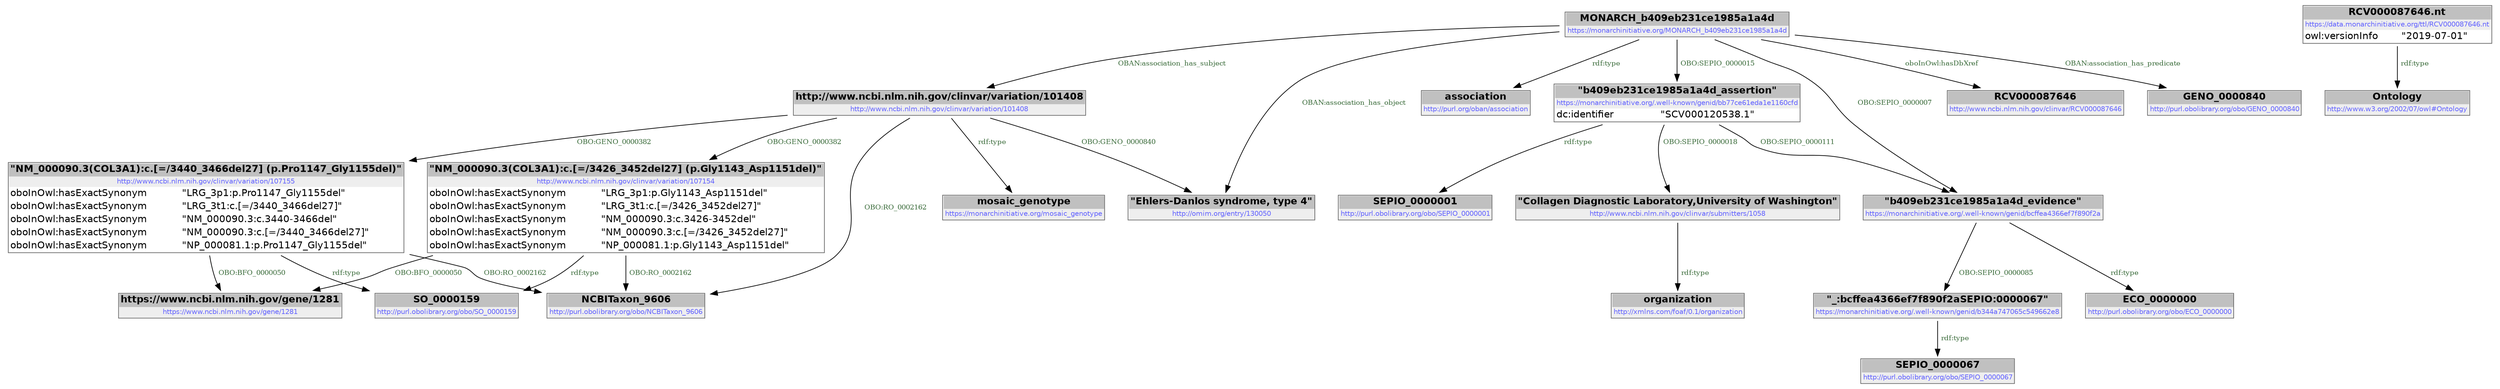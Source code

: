 digraph { 
 node [ fontname="DejaVu Sans" ] ; 
	node0 -> node1 [ color=BLACK, label=< <font point-size='10' color='#336633'>OBO:BFO_0000050</font> > ] ;
	node2 -> node3 [ color=BLACK, label=< <font point-size='10' color='#336633'>rdf:type</font> > ] ;
	node4 -> node5 [ color=BLACK, label=< <font point-size='10' color='#336633'>rdf:type</font> > ] ;
	node6 -> node7 [ color=BLACK, label=< <font point-size='10' color='#336633'>rdf:type</font> > ] ;
	node8 -> node9 [ color=BLACK, label=< <font point-size='10' color='#336633'>OBO:RO_0002162</font> > ] ;
	node10 -> node11 [ color=BLACK, label=< <font point-size='10' color='#336633'>rdf:type</font> > ] ;
	node2 -> node10 [ color=BLACK, label=< <font point-size='10' color='#336633'>OBO:SEPIO_0000015</font> > ] ;
	node2 -> node6 [ color=BLACK, label=< <font point-size='10' color='#336633'>OBAN:association_has_subject</font> > ] ;
	node0 -> node14 [ color=BLACK, label=< <font point-size='10' color='#336633'>rdf:type</font> > ] ;
	node10 -> node15 [ color=BLACK, label=< <font point-size='10' color='#336633'>OBO:SEPIO_0000111</font> > ] ;
	node8 -> node14 [ color=BLACK, label=< <font point-size='10' color='#336633'>rdf:type</font> > ] ;
	node8 -> node1 [ color=BLACK, label=< <font point-size='10' color='#336633'>OBO:BFO_0000050</font> > ] ;
	node2 -> node12 [ color=BLACK, label=< <font point-size='10' color='#336633'>OBAN:association_has_object</font> > ] ;
	node6 -> node12 [ color=BLACK, label=< <font point-size='10' color='#336633'>OBO:GENO_0000840</font> > ] ;
	node2 -> node16 [ color=BLACK, label=< <font point-size='10' color='#336633'>oboInOwl:hasDbXref</font> > ] ;
	node17 -> node18 [ color=BLACK, label=< <font point-size='10' color='#336633'>rdf:type</font> > ] ;
	node13 -> node19 [ color=BLACK, label=< <font point-size='10' color='#336633'>rdf:type</font> > ] ;
	node6 -> node0 [ color=BLACK, label=< <font point-size='10' color='#336633'>OBO:GENO_0000382</font> > ] ;
	node6 -> node8 [ color=BLACK, label=< <font point-size='10' color='#336633'>OBO:GENO_0000382</font> > ] ;
	node6 -> node9 [ color=BLACK, label=< <font point-size='10' color='#336633'>OBO:RO_0002162</font> > ] ;
	node0 -> node9 [ color=BLACK, label=< <font point-size='10' color='#336633'>OBO:RO_0002162</font> > ] ;
	node15 -> node17 [ color=BLACK, label=< <font point-size='10' color='#336633'>OBO:SEPIO_0000085</font> > ] ;
	node10 -> node4 [ color=BLACK, label=< <font point-size='10' color='#336633'>OBO:SEPIO_0000018</font> > ] ;
	node15 -> node20 [ color=BLACK, label=< <font point-size='10' color='#336633'>rdf:type</font> > ] ;
	node2 -> node15 [ color=BLACK, label=< <font point-size='10' color='#336633'>OBO:SEPIO_0000007</font> > ] ;
	node2 -> node21 [ color=BLACK, label=< <font point-size='10' color='#336633'>OBAN:association_has_predicate</font> > ] ;
# http://www.ncbi.nlm.nih.gov/clinvar/variation/107154 node0
node0 [ shape=none, color=black label=< <table color='#666666' cellborder='0' cellspacing='0' border='1'><tr><td colspan='2' bgcolor='grey'><B>&quot;NM_000090.3(COL3A1):c.[=/3426_3452del27] (p.Gly1143_Asp1151del)&quot;</B></td></tr><tr><td href='http://www.ncbi.nlm.nih.gov/clinvar/variation/107154' bgcolor='#eeeeee' colspan='2'><font point-size='10' color='#6666ff'>http://www.ncbi.nlm.nih.gov/clinvar/variation/107154</font></td></tr><tr><td align='left'>oboInOwl:hasExactSynonym</td><td align='left'>&quot;LRG_3p1:p.Gly1143_Asp1151del&quot;</td></tr><tr><td align='left'>oboInOwl:hasExactSynonym</td><td align='left'>&quot;LRG_3t1:c.[=/3426_3452del27]&quot;</td></tr><tr><td align='left'>oboInOwl:hasExactSynonym</td><td align='left'>&quot;NM_000090.3:c.3426-3452del&quot;</td></tr><tr><td align='left'>oboInOwl:hasExactSynonym</td><td align='left'>&quot;NM_000090.3:c.[=/3426_3452del27]&quot;</td></tr><tr><td align='left'>oboInOwl:hasExactSynonym</td><td align='left'>&quot;NP_000081.1:p.Gly1143_Asp1151del&quot;</td></tr></table> > ] 
# https://www.ncbi.nlm.nih.gov/gene/1281 node1
node1 [ shape=none, color=black label=< <table color='#666666' cellborder='0' cellspacing='0' border='1'><tr><td colspan='2' bgcolor='grey'><B>https://www.ncbi.nlm.nih.gov/gene/1281</B></td></tr><tr><td href='https://www.ncbi.nlm.nih.gov/gene/1281' bgcolor='#eeeeee' colspan='2'><font point-size='10' color='#6666ff'>https://www.ncbi.nlm.nih.gov/gene/1281</font></td></tr></table> > ] 
# https://monarchinitiative.org/MONARCH_b409eb231ce1985a1a4d node2
node2 [ shape=none, color=black label=< <table color='#666666' cellborder='0' cellspacing='0' border='1'><tr><td colspan='2' bgcolor='grey'><B>MONARCH_b409eb231ce1985a1a4d</B></td></tr><tr><td href='https://monarchinitiative.org/MONARCH_b409eb231ce1985a1a4d' bgcolor='#eeeeee' colspan='2'><font point-size='10' color='#6666ff'>https://monarchinitiative.org/MONARCH_b409eb231ce1985a1a4d</font></td></tr></table> > ] 
# http://purl.org/oban/association node3
node3 [ shape=none, color=black label=< <table color='#666666' cellborder='0' cellspacing='0' border='1'><tr><td colspan='2' bgcolor='grey'><B>association</B></td></tr><tr><td href='http://purl.org/oban/association' bgcolor='#eeeeee' colspan='2'><font point-size='10' color='#6666ff'>http://purl.org/oban/association</font></td></tr></table> > ] 
# http://www.ncbi.nlm.nih.gov/clinvar/submitters/1058 node4
node4 [ shape=none, color=black label=< <table color='#666666' cellborder='0' cellspacing='0' border='1'><tr><td colspan='2' bgcolor='grey'><B>&quot;Collagen Diagnostic Laboratory,University of Washington&quot;</B></td></tr><tr><td href='http://www.ncbi.nlm.nih.gov/clinvar/submitters/1058' bgcolor='#eeeeee' colspan='2'><font point-size='10' color='#6666ff'>http://www.ncbi.nlm.nih.gov/clinvar/submitters/1058</font></td></tr></table> > ] 
# http://xmlns.com/foaf/0.1/organization node5
node5 [ shape=none, color=black label=< <table color='#666666' cellborder='0' cellspacing='0' border='1'><tr><td colspan='2' bgcolor='grey'><B>organization</B></td></tr><tr><td href='http://xmlns.com/foaf/0.1/organization' bgcolor='#eeeeee' colspan='2'><font point-size='10' color='#6666ff'>http://xmlns.com/foaf/0.1/organization</font></td></tr></table> > ] 
# http://www.ncbi.nlm.nih.gov/clinvar/variation/101408 node6
node6 [ shape=none, color=black label=< <table color='#666666' cellborder='0' cellspacing='0' border='1'><tr><td colspan='2' bgcolor='grey'><B>http://www.ncbi.nlm.nih.gov/clinvar/variation/101408</B></td></tr><tr><td href='http://www.ncbi.nlm.nih.gov/clinvar/variation/101408' bgcolor='#eeeeee' colspan='2'><font point-size='10' color='#6666ff'>http://www.ncbi.nlm.nih.gov/clinvar/variation/101408</font></td></tr></table> > ] 
# https://monarchinitiative.org/mosaic_genotype node7
node7 [ shape=none, color=black label=< <table color='#666666' cellborder='0' cellspacing='0' border='1'><tr><td colspan='2' bgcolor='grey'><B>mosaic_genotype</B></td></tr><tr><td href='https://monarchinitiative.org/mosaic_genotype' bgcolor='#eeeeee' colspan='2'><font point-size='10' color='#6666ff'>https://monarchinitiative.org/mosaic_genotype</font></td></tr></table> > ] 
# http://www.ncbi.nlm.nih.gov/clinvar/variation/107155 node8
node8 [ shape=none, color=black label=< <table color='#666666' cellborder='0' cellspacing='0' border='1'><tr><td colspan='2' bgcolor='grey'><B>&quot;NM_000090.3(COL3A1):c.[=/3440_3466del27] (p.Pro1147_Gly1155del)&quot;</B></td></tr><tr><td href='http://www.ncbi.nlm.nih.gov/clinvar/variation/107155' bgcolor='#eeeeee' colspan='2'><font point-size='10' color='#6666ff'>http://www.ncbi.nlm.nih.gov/clinvar/variation/107155</font></td></tr><tr><td align='left'>oboInOwl:hasExactSynonym</td><td align='left'>&quot;LRG_3p1:p.Pro1147_Gly1155del&quot;</td></tr><tr><td align='left'>oboInOwl:hasExactSynonym</td><td align='left'>&quot;LRG_3t1:c.[=/3440_3466del27]&quot;</td></tr><tr><td align='left'>oboInOwl:hasExactSynonym</td><td align='left'>&quot;NM_000090.3:c.3440-3466del&quot;</td></tr><tr><td align='left'>oboInOwl:hasExactSynonym</td><td align='left'>&quot;NM_000090.3:c.[=/3440_3466del27]&quot;</td></tr><tr><td align='left'>oboInOwl:hasExactSynonym</td><td align='left'>&quot;NP_000081.1:p.Pro1147_Gly1155del&quot;</td></tr></table> > ] 
# http://purl.obolibrary.org/obo/NCBITaxon_9606 node9
node9 [ shape=none, color=black label=< <table color='#666666' cellborder='0' cellspacing='0' border='1'><tr><td colspan='2' bgcolor='grey'><B>NCBITaxon_9606</B></td></tr><tr><td href='http://purl.obolibrary.org/obo/NCBITaxon_9606' bgcolor='#eeeeee' colspan='2'><font point-size='10' color='#6666ff'>http://purl.obolibrary.org/obo/NCBITaxon_9606</font></td></tr></table> > ] 
# https://monarchinitiative.org/.well-known/genid/bb77ce61eda1e1160cfd node10
node10 [ shape=none, color=black label=< <table color='#666666' cellborder='0' cellspacing='0' border='1'><tr><td colspan='2' bgcolor='grey'><B>&quot;b409eb231ce1985a1a4d_assertion&quot;</B></td></tr><tr><td href='https://monarchinitiative.org/.well-known/genid/bb77ce61eda1e1160cfd' bgcolor='#eeeeee' colspan='2'><font point-size='10' color='#6666ff'>https://monarchinitiative.org/.well-known/genid/bb77ce61eda1e1160cfd</font></td></tr><tr><td align='left'>dc:identifier</td><td align='left'>&quot;SCV000120538.1&quot;</td></tr></table> > ] 
# http://purl.obolibrary.org/obo/SEPIO_0000001 node11
node11 [ shape=none, color=black label=< <table color='#666666' cellborder='0' cellspacing='0' border='1'><tr><td colspan='2' bgcolor='grey'><B>SEPIO_0000001</B></td></tr><tr><td href='http://purl.obolibrary.org/obo/SEPIO_0000001' bgcolor='#eeeeee' colspan='2'><font point-size='10' color='#6666ff'>http://purl.obolibrary.org/obo/SEPIO_0000001</font></td></tr></table> > ] 
# http://omim.org/entry/130050 node12
node12 [ shape=none, color=black label=< <table color='#666666' cellborder='0' cellspacing='0' border='1'><tr><td colspan='2' bgcolor='grey'><B>&quot;Ehlers-Danlos syndrome, type 4&quot;</B></td></tr><tr><td href='http://omim.org/entry/130050' bgcolor='#eeeeee' colspan='2'><font point-size='10' color='#6666ff'>http://omim.org/entry/130050</font></td></tr></table> > ] 
# https://data.monarchinitiative.org/ttl/RCV000087646.nt node13
node13 [ shape=none, color=black label=< <table color='#666666' cellborder='0' cellspacing='0' border='1'><tr><td colspan='2' bgcolor='grey'><B>RCV000087646.nt</B></td></tr><tr><td href='https://data.monarchinitiative.org/ttl/RCV000087646.nt' bgcolor='#eeeeee' colspan='2'><font point-size='10' color='#6666ff'>https://data.monarchinitiative.org/ttl/RCV000087646.nt</font></td></tr><tr><td align='left'>owl:versionInfo</td><td align='left'>&quot;2019-07-01&quot;</td></tr></table> > ] 
# http://purl.obolibrary.org/obo/SO_0000159 node14
node14 [ shape=none, color=black label=< <table color='#666666' cellborder='0' cellspacing='0' border='1'><tr><td colspan='2' bgcolor='grey'><B>SO_0000159</B></td></tr><tr><td href='http://purl.obolibrary.org/obo/SO_0000159' bgcolor='#eeeeee' colspan='2'><font point-size='10' color='#6666ff'>http://purl.obolibrary.org/obo/SO_0000159</font></td></tr></table> > ] 
# https://monarchinitiative.org/.well-known/genid/bcffea4366ef7f890f2a node15
node15 [ shape=none, color=black label=< <table color='#666666' cellborder='0' cellspacing='0' border='1'><tr><td colspan='2' bgcolor='grey'><B>&quot;b409eb231ce1985a1a4d_evidence&quot;</B></td></tr><tr><td href='https://monarchinitiative.org/.well-known/genid/bcffea4366ef7f890f2a' bgcolor='#eeeeee' colspan='2'><font point-size='10' color='#6666ff'>https://monarchinitiative.org/.well-known/genid/bcffea4366ef7f890f2a</font></td></tr></table> > ] 
# http://www.ncbi.nlm.nih.gov/clinvar/RCV000087646 node16
node16 [ shape=none, color=black label=< <table color='#666666' cellborder='0' cellspacing='0' border='1'><tr><td colspan='2' bgcolor='grey'><B>RCV000087646</B></td></tr><tr><td href='http://www.ncbi.nlm.nih.gov/clinvar/RCV000087646' bgcolor='#eeeeee' colspan='2'><font point-size='10' color='#6666ff'>http://www.ncbi.nlm.nih.gov/clinvar/RCV000087646</font></td></tr></table> > ] 
# https://monarchinitiative.org/.well-known/genid/b344a747065c549662e8 node17
node17 [ shape=none, color=black label=< <table color='#666666' cellborder='0' cellspacing='0' border='1'><tr><td colspan='2' bgcolor='grey'><B>&quot;_:bcffea4366ef7f890f2aSEPIO:0000067&quot;</B></td></tr><tr><td href='https://monarchinitiative.org/.well-known/genid/b344a747065c549662e8' bgcolor='#eeeeee' colspan='2'><font point-size='10' color='#6666ff'>https://monarchinitiative.org/.well-known/genid/b344a747065c549662e8</font></td></tr></table> > ] 
# http://purl.obolibrary.org/obo/SEPIO_0000067 node18
node18 [ shape=none, color=black label=< <table color='#666666' cellborder='0' cellspacing='0' border='1'><tr><td colspan='2' bgcolor='grey'><B>SEPIO_0000067</B></td></tr><tr><td href='http://purl.obolibrary.org/obo/SEPIO_0000067' bgcolor='#eeeeee' colspan='2'><font point-size='10' color='#6666ff'>http://purl.obolibrary.org/obo/SEPIO_0000067</font></td></tr></table> > ] 
# http://www.w3.org/2002/07/owl#Ontology node19
node19 [ shape=none, color=black label=< <table color='#666666' cellborder='0' cellspacing='0' border='1'><tr><td colspan='2' bgcolor='grey'><B>Ontology</B></td></tr><tr><td href='http://www.w3.org/2002/07/owl#Ontology' bgcolor='#eeeeee' colspan='2'><font point-size='10' color='#6666ff'>http://www.w3.org/2002/07/owl#Ontology</font></td></tr></table> > ] 
# http://purl.obolibrary.org/obo/ECO_0000000 node20
node20 [ shape=none, color=black label=< <table color='#666666' cellborder='0' cellspacing='0' border='1'><tr><td colspan='2' bgcolor='grey'><B>ECO_0000000</B></td></tr><tr><td href='http://purl.obolibrary.org/obo/ECO_0000000' bgcolor='#eeeeee' colspan='2'><font point-size='10' color='#6666ff'>http://purl.obolibrary.org/obo/ECO_0000000</font></td></tr></table> > ] 
# http://purl.obolibrary.org/obo/GENO_0000840 node21
node21 [ shape=none, color=black label=< <table color='#666666' cellborder='0' cellspacing='0' border='1'><tr><td colspan='2' bgcolor='grey'><B>GENO_0000840</B></td></tr><tr><td href='http://purl.obolibrary.org/obo/GENO_0000840' bgcolor='#eeeeee' colspan='2'><font point-size='10' color='#6666ff'>http://purl.obolibrary.org/obo/GENO_0000840</font></td></tr></table> > ] 
}
